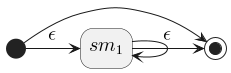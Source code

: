 @startuml

`
@startuml
hide empty description

state "<math>sm_1</math>" as sm1

[*] -> sm1 : <math>\epsilon</math>
sm1 -> [*] : <math>\epsilon</math>

[*] -> [*]
sm1 --> sm1

@enduml
`

@enduml